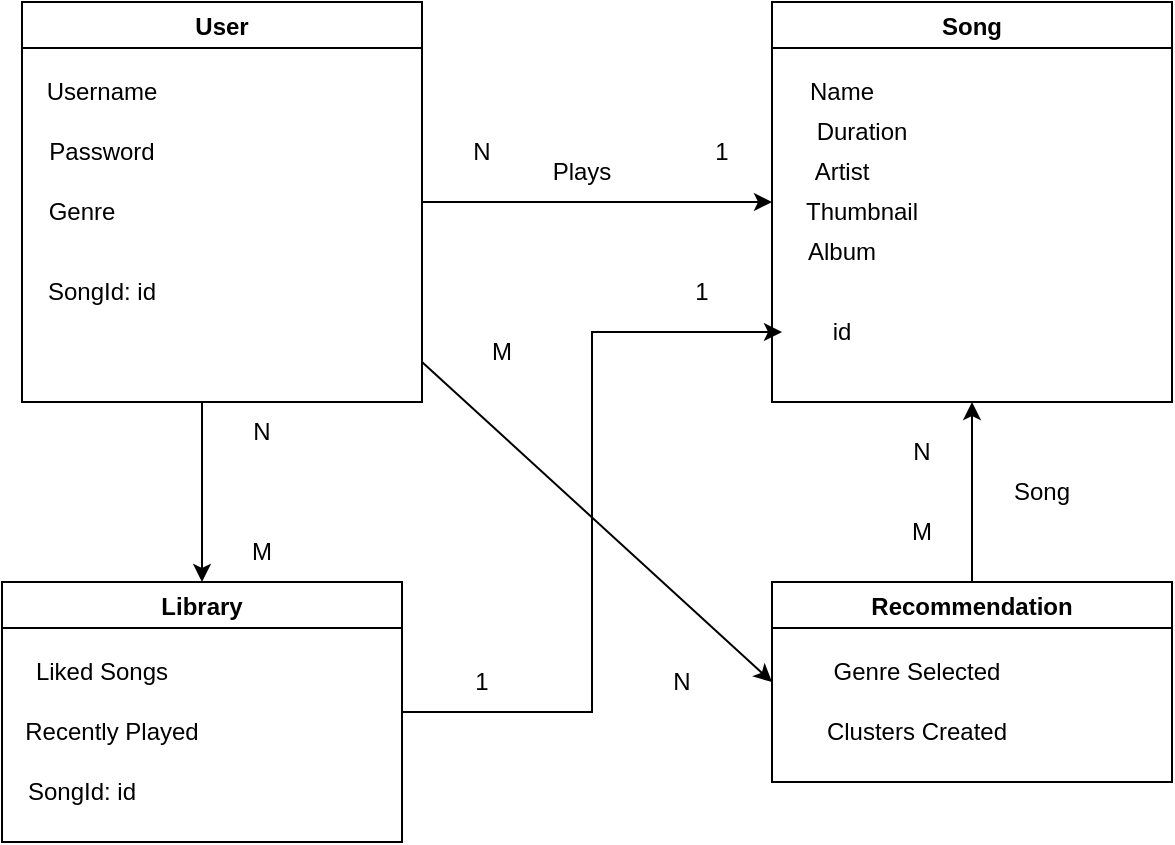 <mxfile version="19.0.3" type="device"><diagram id="HRFX_Y8eYWmlS-aJCSUN" name="ER"><mxGraphModel dx="729" dy="439" grid="1" gridSize="10" guides="1" tooltips="1" connect="1" arrows="1" fold="1" page="1" pageScale="1" pageWidth="850" pageHeight="1100" math="0" shadow="0"><root><mxCell id="0"/><mxCell id="1" parent="0"/><mxCell id="rMzC7XifSTnSOOukE-YL-1" value="User" style="swimlane;" parent="1" vertex="1"><mxGeometry x="50" y="50" width="200" height="200" as="geometry"/></mxCell><mxCell id="rMzC7XifSTnSOOukE-YL-5" value="Username" style="text;html=1;strokeColor=none;fillColor=none;align=center;verticalAlign=middle;whiteSpace=wrap;rounded=0;" parent="rMzC7XifSTnSOOukE-YL-1" vertex="1"><mxGeometry x="10" y="30" width="60" height="30" as="geometry"/></mxCell><mxCell id="rMzC7XifSTnSOOukE-YL-6" value="Password" style="text;html=1;strokeColor=none;fillColor=none;align=center;verticalAlign=middle;whiteSpace=wrap;rounded=0;" parent="rMzC7XifSTnSOOukE-YL-1" vertex="1"><mxGeometry x="10" y="60" width="60" height="30" as="geometry"/></mxCell><mxCell id="rMzC7XifSTnSOOukE-YL-7" value="Genre" style="text;html=1;strokeColor=none;fillColor=none;align=center;verticalAlign=middle;whiteSpace=wrap;rounded=0;" parent="rMzC7XifSTnSOOukE-YL-1" vertex="1"><mxGeometry y="90" width="60" height="30" as="geometry"/></mxCell><mxCell id="-M1vPpwp8vvxCiltJ4c7-12" value="SongId: id" style="text;html=1;strokeColor=none;fillColor=none;align=center;verticalAlign=middle;whiteSpace=wrap;rounded=0;" vertex="1" parent="rMzC7XifSTnSOOukE-YL-1"><mxGeometry x="10" y="130" width="60" height="30" as="geometry"/></mxCell><mxCell id="rMzC7XifSTnSOOukE-YL-2" value="Song " style="swimlane;" parent="1" vertex="1"><mxGeometry x="425" y="50" width="200" height="200" as="geometry"/></mxCell><mxCell id="rMzC7XifSTnSOOukE-YL-11" value="Name" style="text;html=1;strokeColor=none;fillColor=none;align=center;verticalAlign=middle;whiteSpace=wrap;rounded=0;" parent="rMzC7XifSTnSOOukE-YL-2" vertex="1"><mxGeometry x="5" y="30" width="60" height="30" as="geometry"/></mxCell><mxCell id="rMzC7XifSTnSOOukE-YL-12" value="Duration" style="text;html=1;strokeColor=none;fillColor=none;align=center;verticalAlign=middle;whiteSpace=wrap;rounded=0;" parent="rMzC7XifSTnSOOukE-YL-2" vertex="1"><mxGeometry x="15" y="50" width="60" height="30" as="geometry"/></mxCell><mxCell id="rMzC7XifSTnSOOukE-YL-13" value="Thumbnail" style="text;html=1;strokeColor=none;fillColor=none;align=center;verticalAlign=middle;whiteSpace=wrap;rounded=0;" parent="rMzC7XifSTnSOOukE-YL-2" vertex="1"><mxGeometry x="15" y="90" width="60" height="30" as="geometry"/></mxCell><mxCell id="rMzC7XifSTnSOOukE-YL-14" value="Album" style="text;html=1;strokeColor=none;fillColor=none;align=center;verticalAlign=middle;whiteSpace=wrap;rounded=0;" parent="rMzC7XifSTnSOOukE-YL-2" vertex="1"><mxGeometry x="5" y="110" width="60" height="30" as="geometry"/></mxCell><mxCell id="-M1vPpwp8vvxCiltJ4c7-10" value="id" style="text;html=1;strokeColor=none;fillColor=none;align=center;verticalAlign=middle;whiteSpace=wrap;rounded=0;" vertex="1" parent="rMzC7XifSTnSOOukE-YL-2"><mxGeometry x="5" y="150" width="60" height="30" as="geometry"/></mxCell><mxCell id="-M1vPpwp8vvxCiltJ4c7-18" value="Artist" style="text;html=1;strokeColor=none;fillColor=none;align=center;verticalAlign=middle;whiteSpace=wrap;rounded=0;" vertex="1" parent="rMzC7XifSTnSOOukE-YL-2"><mxGeometry x="5" y="70" width="60" height="30" as="geometry"/></mxCell><mxCell id="-M1vPpwp8vvxCiltJ4c7-14" style="edgeStyle=orthogonalEdgeStyle;rounded=0;orthogonalLoop=1;jettySize=auto;html=1;exitX=1;exitY=0.5;exitDx=0;exitDy=0;entryX=0;entryY=0.5;entryDx=0;entryDy=0;" edge="1" parent="1" source="rMzC7XifSTnSOOukE-YL-3" target="-M1vPpwp8vvxCiltJ4c7-10"><mxGeometry relative="1" as="geometry"/></mxCell><mxCell id="rMzC7XifSTnSOOukE-YL-3" value="Library" style="swimlane;startSize=23;" parent="1" vertex="1"><mxGeometry x="40" y="340" width="200" height="130" as="geometry"/></mxCell><mxCell id="rMzC7XifSTnSOOukE-YL-15" value="Liked Songs" style="text;html=1;strokeColor=none;fillColor=none;align=center;verticalAlign=middle;whiteSpace=wrap;rounded=0;" parent="rMzC7XifSTnSOOukE-YL-3" vertex="1"><mxGeometry y="30" width="100" height="30" as="geometry"/></mxCell><mxCell id="rMzC7XifSTnSOOukE-YL-16" value="Recently Played" style="text;html=1;strokeColor=none;fillColor=none;align=center;verticalAlign=middle;whiteSpace=wrap;rounded=0;" parent="rMzC7XifSTnSOOukE-YL-3" vertex="1"><mxGeometry x="10" y="60" width="90" height="30" as="geometry"/></mxCell><mxCell id="-M1vPpwp8vvxCiltJ4c7-15" value="SongId: id" style="text;html=1;strokeColor=none;fillColor=none;align=center;verticalAlign=middle;whiteSpace=wrap;rounded=0;" vertex="1" parent="rMzC7XifSTnSOOukE-YL-3"><mxGeometry x="10" y="90" width="60" height="30" as="geometry"/></mxCell><mxCell id="rMzC7XifSTnSOOukE-YL-4" value="Recommendation" style="swimlane;startSize=23;" parent="1" vertex="1"><mxGeometry x="425" y="340" width="200" height="100" as="geometry"/></mxCell><mxCell id="rMzC7XifSTnSOOukE-YL-17" value="Genre Selected" style="text;html=1;strokeColor=none;fillColor=none;align=center;verticalAlign=middle;whiteSpace=wrap;rounded=0;" parent="rMzC7XifSTnSOOukE-YL-4" vertex="1"><mxGeometry x="15" y="30" width="115" height="30" as="geometry"/></mxCell><mxCell id="rMzC7XifSTnSOOukE-YL-19" value="Clusters Created" style="text;html=1;strokeColor=none;fillColor=none;align=center;verticalAlign=middle;whiteSpace=wrap;rounded=0;" parent="rMzC7XifSTnSOOukE-YL-4" vertex="1"><mxGeometry x="15" y="60" width="115" height="30" as="geometry"/></mxCell><mxCell id="rMzC7XifSTnSOOukE-YL-21" value="" style="endArrow=classic;html=1;rounded=0;entryX=0;entryY=0.5;entryDx=0;entryDy=0;exitX=1;exitY=0.5;exitDx=0;exitDy=0;" parent="1" source="rMzC7XifSTnSOOukE-YL-1" target="rMzC7XifSTnSOOukE-YL-2" edge="1"><mxGeometry width="50" height="50" relative="1" as="geometry"><mxPoint x="400" y="430" as="sourcePoint"/><mxPoint x="450" y="380" as="targetPoint"/></mxGeometry></mxCell><mxCell id="rMzC7XifSTnSOOukE-YL-22" value="" style="endArrow=classic;html=1;rounded=0;entryX=0;entryY=0.5;entryDx=0;entryDy=0;" parent="1" target="rMzC7XifSTnSOOukE-YL-4" edge="1"><mxGeometry width="50" height="50" relative="1" as="geometry"><mxPoint x="250" y="230" as="sourcePoint"/><mxPoint x="435" y="160" as="targetPoint"/></mxGeometry></mxCell><mxCell id="rMzC7XifSTnSOOukE-YL-23" value="" style="endArrow=classic;html=1;rounded=0;entryX=0.5;entryY=1;entryDx=0;entryDy=0;exitX=0.5;exitY=0;exitDx=0;exitDy=0;" parent="1" source="rMzC7XifSTnSOOukE-YL-4" target="rMzC7XifSTnSOOukE-YL-2" edge="1"><mxGeometry width="50" height="50" relative="1" as="geometry"><mxPoint x="400" y="430" as="sourcePoint"/><mxPoint x="450" y="380" as="targetPoint"/></mxGeometry></mxCell><mxCell id="rMzC7XifSTnSOOukE-YL-24" value="" style="endArrow=classic;html=1;rounded=0;entryX=0.5;entryY=0;entryDx=0;entryDy=0;" parent="1" target="rMzC7XifSTnSOOukE-YL-3" edge="1"><mxGeometry width="50" height="50" relative="1" as="geometry"><mxPoint x="140" y="250" as="sourcePoint"/><mxPoint x="450" y="380" as="targetPoint"/></mxGeometry></mxCell><mxCell id="rMzC7XifSTnSOOukE-YL-25" value="Plays" style="text;html=1;strokeColor=none;fillColor=none;align=center;verticalAlign=middle;whiteSpace=wrap;rounded=0;" parent="1" vertex="1"><mxGeometry x="300" y="120" width="60" height="30" as="geometry"/></mxCell><mxCell id="rMzC7XifSTnSOOukE-YL-27" value="Song" style="text;html=1;strokeColor=none;fillColor=none;align=center;verticalAlign=middle;whiteSpace=wrap;rounded=0;" parent="1" vertex="1"><mxGeometry x="530" y="280" width="60" height="30" as="geometry"/></mxCell><mxCell id="-M1vPpwp8vvxCiltJ4c7-1" value="N" style="text;html=1;strokeColor=none;fillColor=none;align=center;verticalAlign=middle;whiteSpace=wrap;rounded=0;" vertex="1" parent="1"><mxGeometry x="150" y="260" width="40" height="10" as="geometry"/></mxCell><mxCell id="-M1vPpwp8vvxCiltJ4c7-2" value="M" style="text;html=1;strokeColor=none;fillColor=none;align=center;verticalAlign=middle;whiteSpace=wrap;rounded=0;" vertex="1" parent="1"><mxGeometry x="150" y="320" width="40" height="10" as="geometry"/></mxCell><mxCell id="-M1vPpwp8vvxCiltJ4c7-3" value="1" style="text;html=1;strokeColor=none;fillColor=none;align=center;verticalAlign=middle;whiteSpace=wrap;rounded=0;" vertex="1" parent="1"><mxGeometry x="370" y="110" width="60" height="30" as="geometry"/></mxCell><mxCell id="-M1vPpwp8vvxCiltJ4c7-4" value="N" style="text;html=1;strokeColor=none;fillColor=none;align=center;verticalAlign=middle;whiteSpace=wrap;rounded=0;" vertex="1" parent="1"><mxGeometry x="250" y="110" width="60" height="30" as="geometry"/></mxCell><mxCell id="-M1vPpwp8vvxCiltJ4c7-5" value="N" style="text;html=1;strokeColor=none;fillColor=none;align=center;verticalAlign=middle;whiteSpace=wrap;rounded=0;" vertex="1" parent="1"><mxGeometry x="350" y="375" width="60" height="30" as="geometry"/></mxCell><mxCell id="-M1vPpwp8vvxCiltJ4c7-6" value="M" style="text;html=1;strokeColor=none;fillColor=none;align=center;verticalAlign=middle;whiteSpace=wrap;rounded=0;" vertex="1" parent="1"><mxGeometry x="260" y="210" width="60" height="30" as="geometry"/></mxCell><mxCell id="-M1vPpwp8vvxCiltJ4c7-7" value="N" style="text;html=1;strokeColor=none;fillColor=none;align=center;verticalAlign=middle;whiteSpace=wrap;rounded=0;" vertex="1" parent="1"><mxGeometry x="470" y="260" width="60" height="30" as="geometry"/></mxCell><mxCell id="-M1vPpwp8vvxCiltJ4c7-8" value="M" style="text;html=1;strokeColor=none;fillColor=none;align=center;verticalAlign=middle;whiteSpace=wrap;rounded=0;" vertex="1" parent="1"><mxGeometry x="470" y="300" width="60" height="30" as="geometry"/></mxCell><mxCell id="-M1vPpwp8vvxCiltJ4c7-16" value="1" style="text;html=1;strokeColor=none;fillColor=none;align=center;verticalAlign=middle;whiteSpace=wrap;rounded=0;" vertex="1" parent="1"><mxGeometry x="250" y="375" width="60" height="30" as="geometry"/></mxCell><mxCell id="-M1vPpwp8vvxCiltJ4c7-17" value="1" style="text;html=1;strokeColor=none;fillColor=none;align=center;verticalAlign=middle;whiteSpace=wrap;rounded=0;" vertex="1" parent="1"><mxGeometry x="360" y="180" width="60" height="30" as="geometry"/></mxCell></root></mxGraphModel></diagram></mxfile>
